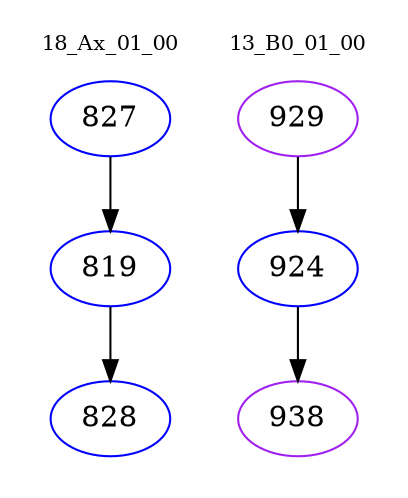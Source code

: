 digraph{
subgraph cluster_0 {
color = white
label = "18_Ax_01_00";
fontsize=10;
T0_827 [label="827", color="blue"]
T0_827 -> T0_819 [color="black"]
T0_819 [label="819", color="blue"]
T0_819 -> T0_828 [color="black"]
T0_828 [label="828", color="blue"]
}
subgraph cluster_1 {
color = white
label = "13_B0_01_00";
fontsize=10;
T1_929 [label="929", color="purple"]
T1_929 -> T1_924 [color="black"]
T1_924 [label="924", color="blue"]
T1_924 -> T1_938 [color="black"]
T1_938 [label="938", color="purple"]
}
}
